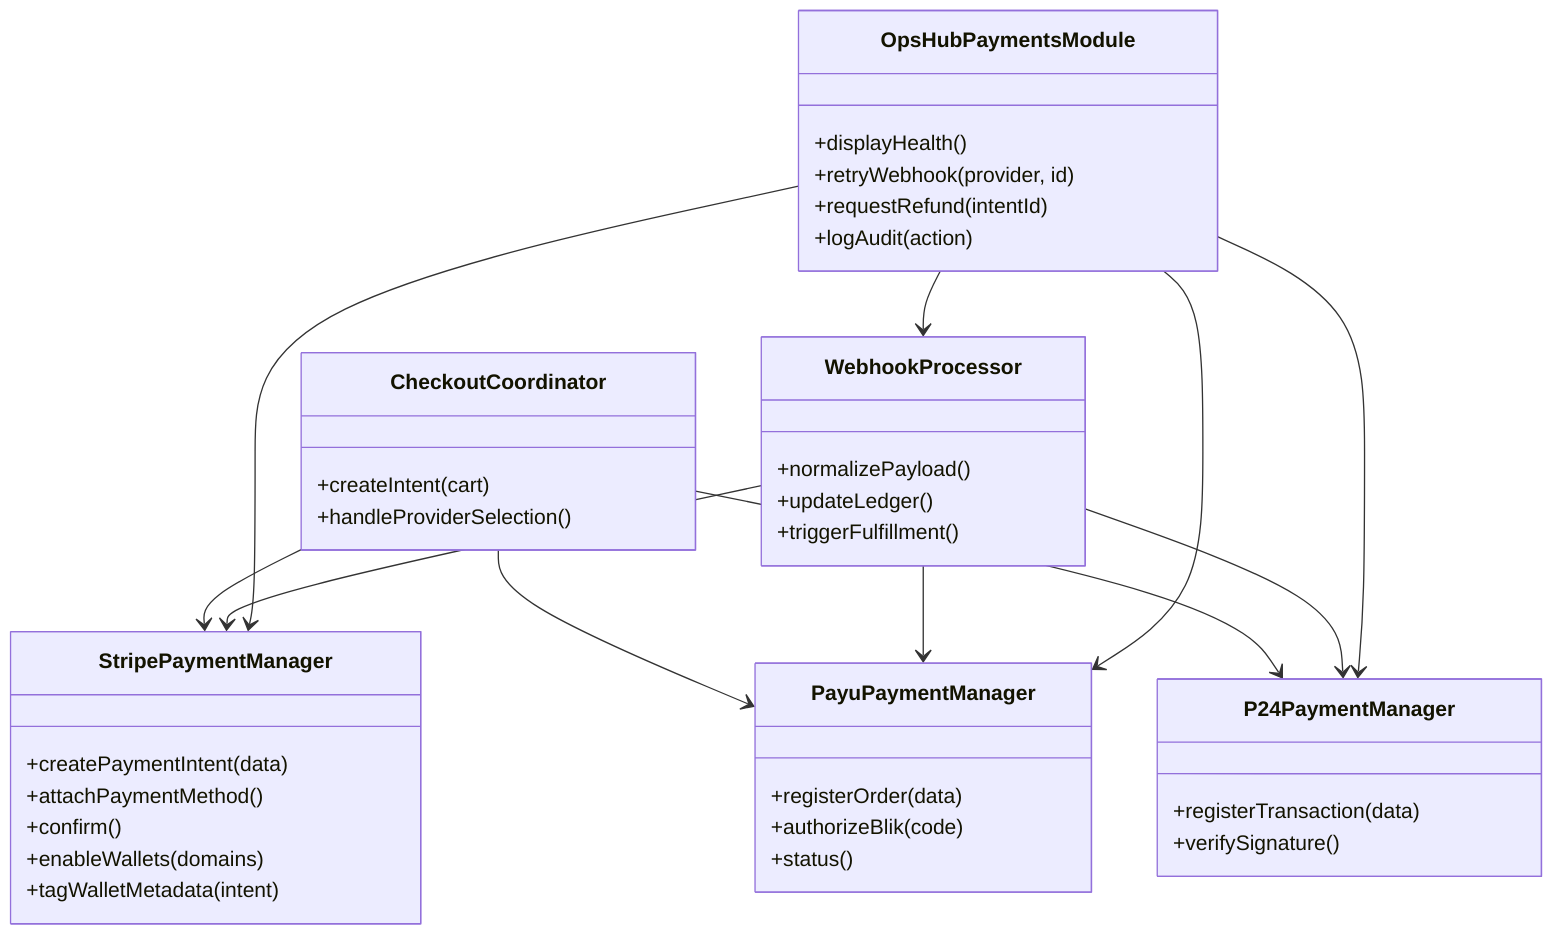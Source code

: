 classDiagram
    class CheckoutCoordinator {
        +createIntent(cart)
        +handleProviderSelection()
    }
    class StripePaymentManager {
        +createPaymentIntent(data)
        +attachPaymentMethod()
        +confirm()
        +enableWallets(domains)
        +tagWalletMetadata(intent)
    }
    class PayuPaymentManager {
        +registerOrder(data)
        +authorizeBlik(code)
        +status()
    }
    class P24PaymentManager {
        +registerTransaction(data)
        +verifySignature()
    }
    class WebhookProcessor {
        +normalizePayload()
        +updateLedger()
        +triggerFulfillment()
    }
    class OpsHubPaymentsModule {
        +displayHealth()
        +retryWebhook(provider, id)
        +requestRefund(intentId)
        +logAudit(action)
    }
    CheckoutCoordinator --> StripePaymentManager
    CheckoutCoordinator --> PayuPaymentManager
    CheckoutCoordinator --> P24PaymentManager
    WebhookProcessor --> StripePaymentManager
    WebhookProcessor --> PayuPaymentManager
    WebhookProcessor --> P24PaymentManager
    OpsHubPaymentsModule --> WebhookProcessor
    OpsHubPaymentsModule --> StripePaymentManager
    OpsHubPaymentsModule --> PayuPaymentManager
    OpsHubPaymentsModule --> P24PaymentManager